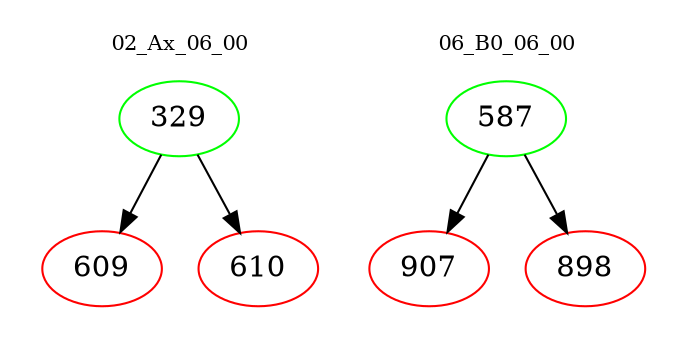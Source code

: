 digraph{
subgraph cluster_0 {
color = white
label = "02_Ax_06_00";
fontsize=10;
T0_329 [label="329", color="green"]
T0_329 -> T0_609 [color="black"]
T0_609 [label="609", color="red"]
T0_329 -> T0_610 [color="black"]
T0_610 [label="610", color="red"]
}
subgraph cluster_1 {
color = white
label = "06_B0_06_00";
fontsize=10;
T1_587 [label="587", color="green"]
T1_587 -> T1_907 [color="black"]
T1_907 [label="907", color="red"]
T1_587 -> T1_898 [color="black"]
T1_898 [label="898", color="red"]
}
}
